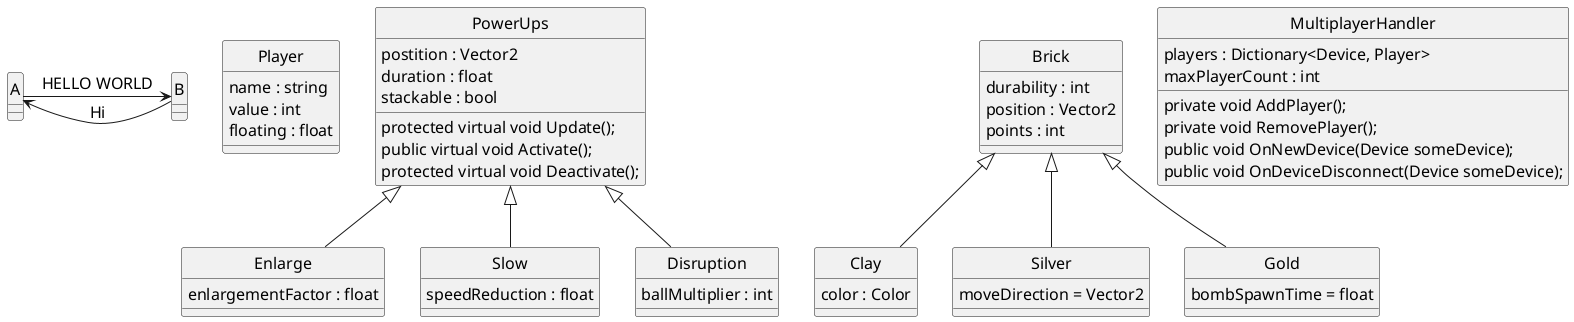@startuml Breakout
skinparam style strictuml
skinparam SequenceMessageAlignment center
skinparam DefaultFontName Arial
skinparam DefaultFontSize 16
skinparam DefaultFontStyle bold

A -> B : HELLO WORLD
A <- B : Hi

class "Player" as Player
{
    name : string
    value : int
    floating : float
}

Powerups <|-- Enlarge
Powerups <|-- Slow
Powerups <|-- Disruption
class "PowerUps" as Powerups
{
    postition : Vector2
    duration : float
    stackable : bool
    
    protected virtual void Update();
    public virtual void Activate();
    protected virtual void Deactivate();
}

class "Enlarge" as Enlarge
{
    enlargementFactor : float
}

class "Slow" as Slow
{
    speedReduction : float
}

class "Disruption" as Disruption
{
    ballMultiplier : int
}

class "Brick" as Brick
{
    durability : int
    position : Vector2
    points : int
}

Brick <|-- Clay
class "Clay" as Clay
{
    color : Color
}

Brick <|-- Silver
class "Silver" as Silver
{
    moveDirection = Vector2
}

Brick <|-- Gold
class "Gold" as Gold
{
    bombSpawnTime = float
}

class MultiplayerHandler
{
    players : Dictionary<Device, Player> 
    maxPlayerCount : int

    private void AddPlayer();
    private void RemovePlayer();
    public void OnNewDevice(Device someDevice);
    public void OnDeviceDisconnect(Device someDevice);
}
@enduml